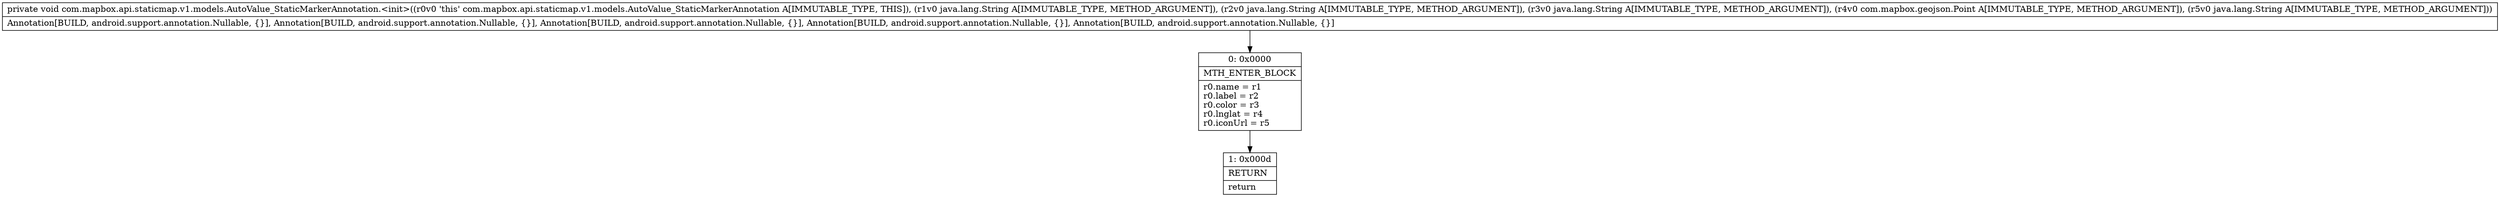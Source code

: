 digraph "CFG forcom.mapbox.api.staticmap.v1.models.AutoValue_StaticMarkerAnnotation.\<init\>(Ljava\/lang\/String;Ljava\/lang\/String;Ljava\/lang\/String;Lcom\/mapbox\/geojson\/Point;Ljava\/lang\/String;)V" {
Node_0 [shape=record,label="{0\:\ 0x0000|MTH_ENTER_BLOCK\l|r0.name = r1\lr0.label = r2\lr0.color = r3\lr0.lnglat = r4\lr0.iconUrl = r5\l}"];
Node_1 [shape=record,label="{1\:\ 0x000d|RETURN\l|return\l}"];
MethodNode[shape=record,label="{private void com.mapbox.api.staticmap.v1.models.AutoValue_StaticMarkerAnnotation.\<init\>((r0v0 'this' com.mapbox.api.staticmap.v1.models.AutoValue_StaticMarkerAnnotation A[IMMUTABLE_TYPE, THIS]), (r1v0 java.lang.String A[IMMUTABLE_TYPE, METHOD_ARGUMENT]), (r2v0 java.lang.String A[IMMUTABLE_TYPE, METHOD_ARGUMENT]), (r3v0 java.lang.String A[IMMUTABLE_TYPE, METHOD_ARGUMENT]), (r4v0 com.mapbox.geojson.Point A[IMMUTABLE_TYPE, METHOD_ARGUMENT]), (r5v0 java.lang.String A[IMMUTABLE_TYPE, METHOD_ARGUMENT]))  | Annotation[BUILD, android.support.annotation.Nullable, \{\}], Annotation[BUILD, android.support.annotation.Nullable, \{\}], Annotation[BUILD, android.support.annotation.Nullable, \{\}], Annotation[BUILD, android.support.annotation.Nullable, \{\}], Annotation[BUILD, android.support.annotation.Nullable, \{\}]\l}"];
MethodNode -> Node_0;
Node_0 -> Node_1;
}

